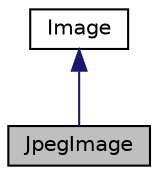 digraph "JpegImage"
{
 // LATEX_PDF_SIZE
  edge [fontname="Helvetica",fontsize="10",labelfontname="Helvetica",labelfontsize="10"];
  node [fontname="Helvetica",fontsize="10",shape=record];
  Node1 [label="JpegImage",height=0.2,width=0.4,color="black", fillcolor="grey75", style="filled", fontcolor="black",tooltip="Represents a JPEG image object."];
  Node2 -> Node1 [dir="back",color="midnightblue",fontsize="10",style="solid",fontname="Helvetica"];
  Node2 [label="Image",height=0.2,width=0.4,color="black", fillcolor="white", style="filled",URL="$classImage.html",tooltip="Represents an image object."];
}
